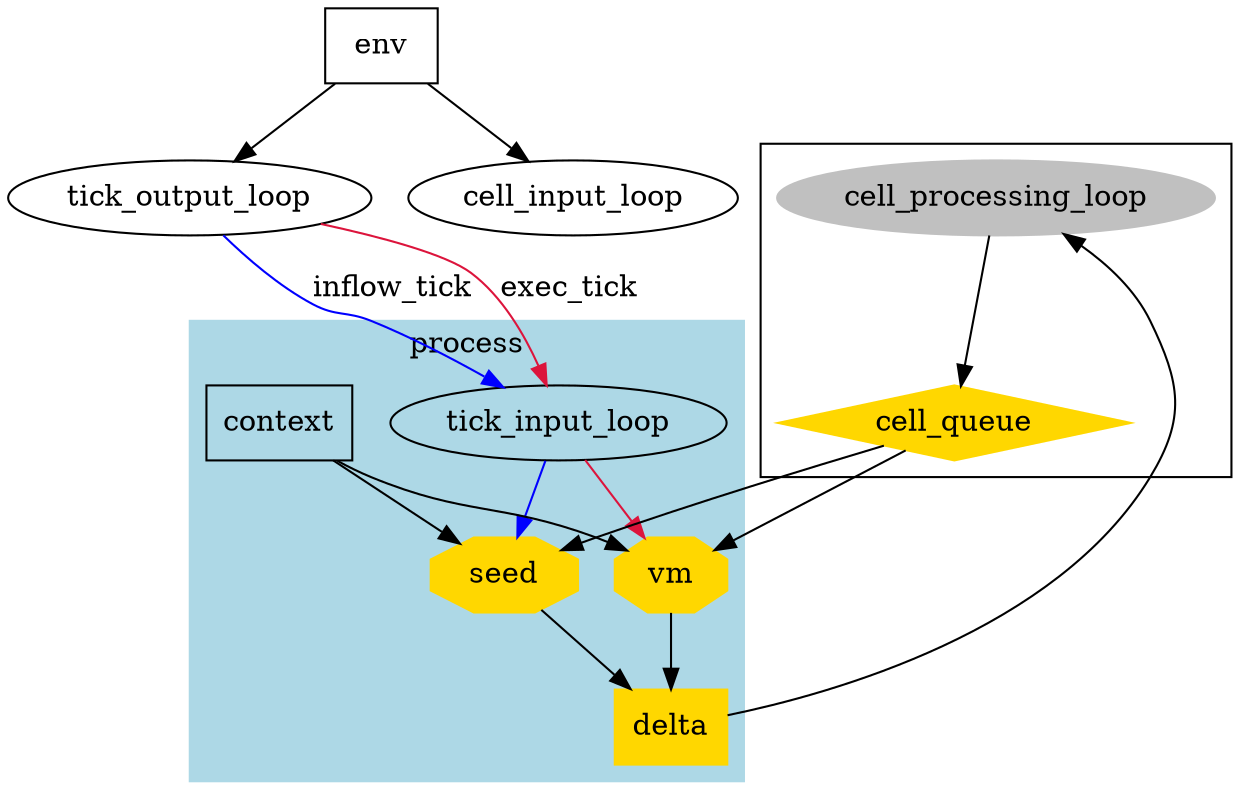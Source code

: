 digraph ARCHITECTURE {
    env [shape=box];
    env -> tick_output_loop;
    env -> cell_input_loop;

    tick_output_loop -> tick_input_loop [label="inflow_tick",color=blue];
    tick_output_loop -> tick_input_loop [label="exec_tick",color=crimson];

    subgraph cluster_cell_input_loop {
        cell_processing_loop [style=filled,color=gray];
        cell_queue [style=filled,color=gold,shape=diamond];
        cell_processing_loop -> cell_queue;
    }

    subgraph cluster_process {
        label = "process";
        style=filled;
        color=lightblue;
        context [shape=box];
        seed [style=filled,color=gold,shape=octagon];
        vm [style=filled,color=gold,shape=octagon];
        delta [style=filled,color=gold,shape=box];

        tick_input_loop -> seed [color=blue];
        tick_input_loop -> vm [color=crimson];
        cell_queue -> {seed, vm} -> delta -> cell_processing_loop;
        context -> {seed, vm};
    }
}
